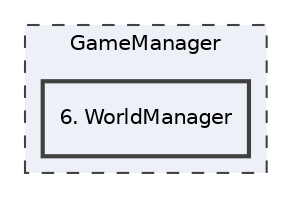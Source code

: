 digraph "GameManager/6. WorldManager"
{
 // LATEX_PDF_SIZE
  edge [fontname="Helvetica",fontsize="10",labelfontname="Helvetica",labelfontsize="10"];
  node [fontname="Helvetica",fontsize="10",shape=record];
  compound=true
  subgraph clusterdir_817a577288e337d86d0e77a0eb2b5f08 {
    graph [ bgcolor="#edf0f7", pencolor="grey25", style="filled,dashed,", label="GameManager", fontname="Helvetica", fontsize="10", URL="dir_817a577288e337d86d0e77a0eb2b5f08.html"]
  dir_eba0c2282627dd2064f2826659f3e0d1 [shape=box, label="6. WorldManager", style="filled,bold,", fillcolor="#edf0f7", color="grey25", URL="dir_eba0c2282627dd2064f2826659f3e0d1.html"];
  }
}
